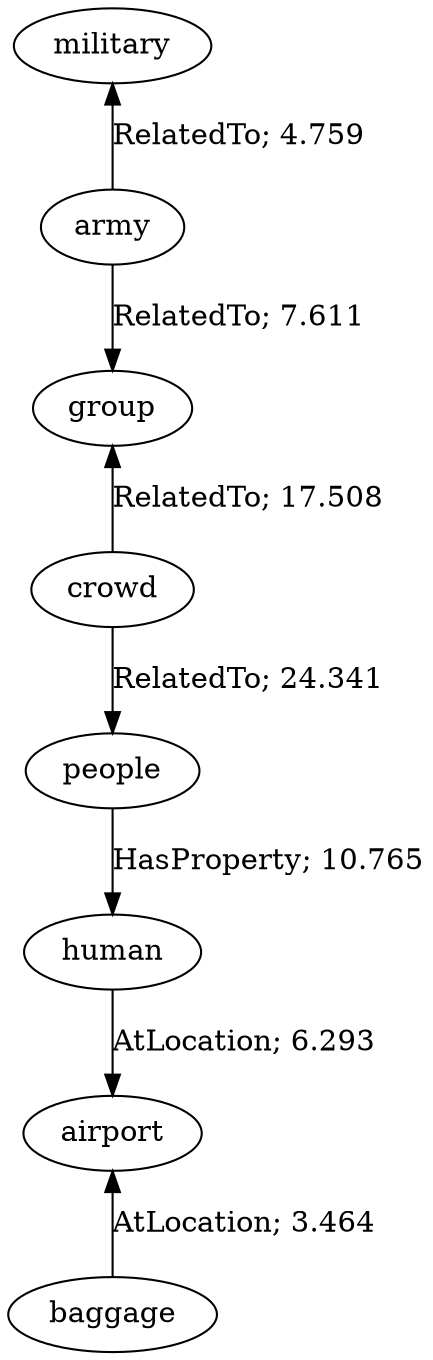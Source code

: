 // The path the concepts from "military" to "baggage".Path Length: 7; Weight Sum: 74.73998349829935; Average Weight: 10.67714049975705
digraph "1_b---military-baggage---PLen7_WSum74.740_WAvg10.677" {
	0 [label=military]
	1 [label=army]
	2 [label=group]
	3 [label=crowd]
	4 [label=people]
	5 [label=human]
	6 [label=airport]
	7 [label=baggage]
	0 -> 1 [label="RelatedTo; 4.759" dir=back weight=4.759]
	1 -> 2 [label="RelatedTo; 7.611" dir=forward weight=7.611]
	2 -> 3 [label="RelatedTo; 17.508" dir=back weight=17.508]
	3 -> 4 [label="RelatedTo; 24.341" dir=forward weight=24.341]
	4 -> 5 [label="HasProperty; 10.765" dir=forward weight=10.765]
	5 -> 6 [label="AtLocation; 6.293" dir=forward weight=6.293]
	6 -> 7 [label="AtLocation; 3.464" dir=back weight=3.464]
}
